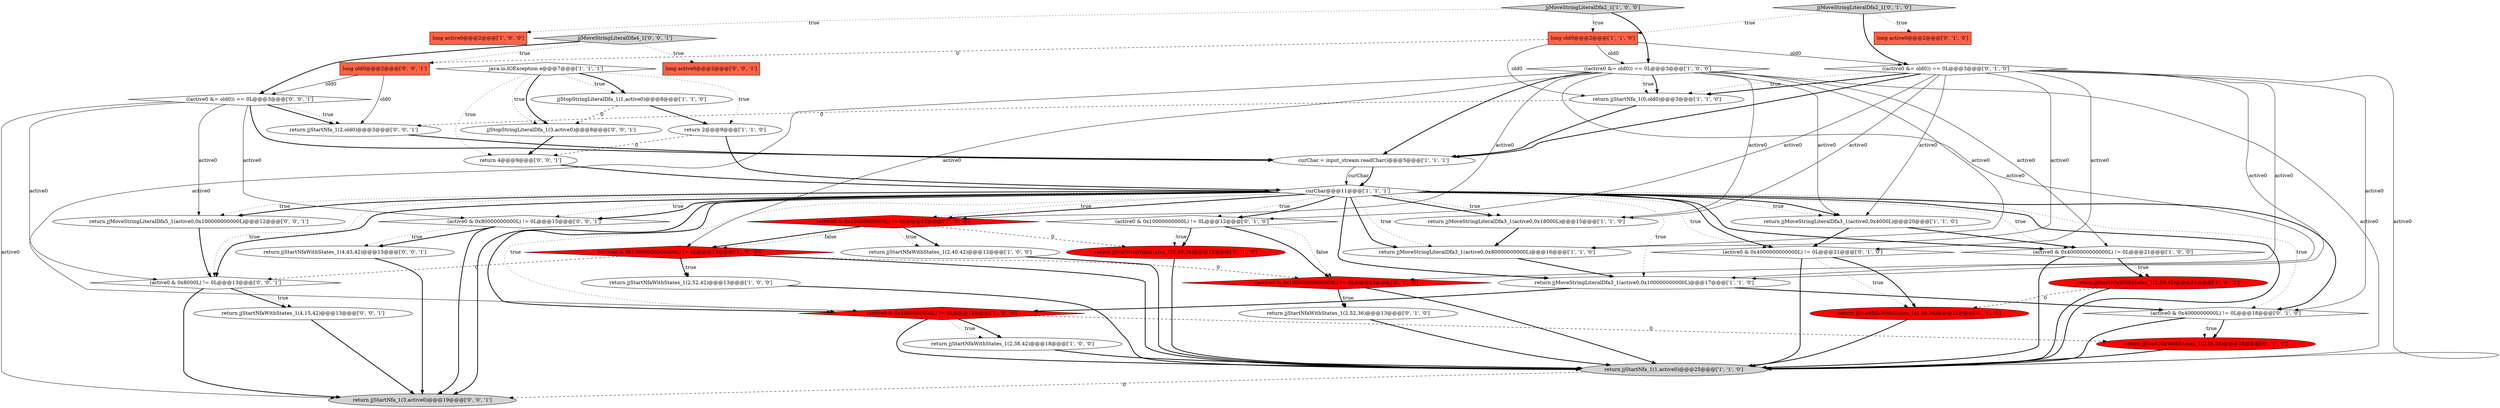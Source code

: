 digraph {
37 [style = filled, label = "return jjStartNfa_1(2,old0)@@@3@@@['0', '0', '1']", fillcolor = white, shape = ellipse image = "AAA0AAABBB3BBB"];
7 [style = filled, label = "long active0@@@2@@@['1', '0', '0']", fillcolor = tomato, shape = box image = "AAA0AAABBB1BBB"];
19 [style = filled, label = "java.io.IOException e@@@7@@@['1', '1', '1']", fillcolor = white, shape = diamond image = "AAA0AAABBB1BBB"];
29 [style = filled, label = "return jjStartNfaWithStates_1(2,38,36)@@@18@@@['0', '1', '0']", fillcolor = red, shape = ellipse image = "AAA1AAABBB2BBB"];
2 [style = filled, label = "return jjStartNfa_1(0,old0)@@@3@@@['1', '1', '0']", fillcolor = white, shape = ellipse image = "AAA0AAABBB1BBB"];
33 [style = filled, label = "return jjStartNfaWithStates_1(2,50,36)@@@21@@@['0', '1', '0']", fillcolor = red, shape = ellipse image = "AAA1AAABBB2BBB"];
44 [style = filled, label = "(active0 & 0x80000000000L) != 0L@@@15@@@['0', '0', '1']", fillcolor = white, shape = diamond image = "AAA0AAABBB3BBB"];
9 [style = filled, label = "jjMoveStringLiteralDfa2_1['1', '0', '0']", fillcolor = lightgray, shape = diamond image = "AAA0AAABBB1BBB"];
21 [style = filled, label = "return jjMoveStringLiteralDfa3_1(active0,0x4000L)@@@20@@@['1', '1', '0']", fillcolor = white, shape = ellipse image = "AAA0AAABBB1BBB"];
46 [style = filled, label = "return jjStartNfaWithStates_1(4,43,42)@@@15@@@['0', '0', '1']", fillcolor = white, shape = ellipse image = "AAA0AAABBB3BBB"];
41 [style = filled, label = "long active0@@@2@@@['0', '0', '1']", fillcolor = tomato, shape = box image = "AAA0AAABBB3BBB"];
26 [style = filled, label = "(active0 & 0x4000000000L) != 0L@@@18@@@['0', '1', '0']", fillcolor = white, shape = diamond image = "AAA0AAABBB2BBB"];
14 [style = filled, label = "curChar = input_stream.readChar()@@@5@@@['1', '1', '1']", fillcolor = white, shape = ellipse image = "AAA0AAABBB1BBB"];
16 [style = filled, label = "return 2@@@9@@@['1', '1', '0']", fillcolor = white, shape = ellipse image = "AAA0AAABBB1BBB"];
40 [style = filled, label = "return jjStartNfa_1(3,active0)@@@19@@@['0', '0', '1']", fillcolor = lightgray, shape = ellipse image = "AAA0AAABBB3BBB"];
22 [style = filled, label = "curChar@@@11@@@['1', '1', '1']", fillcolor = white, shape = diamond image = "AAA0AAABBB1BBB"];
20 [style = filled, label = "long old0@@@2@@@['1', '1', '0']", fillcolor = tomato, shape = box image = "AAA0AAABBB1BBB"];
15 [style = filled, label = "return jjMoveStringLiteralDfa3_1(active0,0x18000L)@@@15@@@['1', '1', '0']", fillcolor = white, shape = ellipse image = "AAA0AAABBB1BBB"];
42 [style = filled, label = "jjStopStringLiteralDfa_1(3,active0)@@@8@@@['0', '0', '1']", fillcolor = white, shape = ellipse image = "AAA0AAABBB3BBB"];
23 [style = filled, label = "((active0 &= old0)) == 0L@@@3@@@['0', '1', '0']", fillcolor = white, shape = diamond image = "AAA0AAABBB2BBB"];
17 [style = filled, label = "jjStopStringLiteralDfa_1(1,active0)@@@8@@@['1', '1', '0']", fillcolor = white, shape = ellipse image = "AAA0AAABBB1BBB"];
1 [style = filled, label = "((active0 &= old0)) == 0L@@@3@@@['1', '0', '0']", fillcolor = white, shape = diamond image = "AAA0AAABBB1BBB"];
11 [style = filled, label = "return jjMoveStringLiteralDfa3_1(active0,0x80000000000L)@@@16@@@['1', '1', '0']", fillcolor = white, shape = ellipse image = "AAA0AAABBB1BBB"];
43 [style = filled, label = "long old0@@@2@@@['0', '0', '1']", fillcolor = tomato, shape = box image = "AAA0AAABBB3BBB"];
13 [style = filled, label = "return jjStartNfaWithStates_1(2,50,42)@@@21@@@['1', '0', '0']", fillcolor = red, shape = ellipse image = "AAA1AAABBB1BBB"];
25 [style = filled, label = "return jjStartNfaWithStates_1(2,52,36)@@@13@@@['0', '1', '0']", fillcolor = white, shape = ellipse image = "AAA0AAABBB2BBB"];
35 [style = filled, label = "((active0 &= old0)) == 0L@@@3@@@['0', '0', '1']", fillcolor = white, shape = diamond image = "AAA0AAABBB3BBB"];
24 [style = filled, label = "(active0 & 0x10000000000L) != 0L@@@12@@@['0', '1', '0']", fillcolor = white, shape = diamond image = "AAA0AAABBB2BBB"];
12 [style = filled, label = "(active0 & 0x10000000000000L) != 0L@@@13@@@['1', '0', '0']", fillcolor = red, shape = diamond image = "AAA1AAABBB1BBB"];
36 [style = filled, label = "return jjStartNfaWithStates_1(4,15,42)@@@13@@@['0', '0', '1']", fillcolor = white, shape = ellipse image = "AAA0AAABBB3BBB"];
4 [style = filled, label = "return jjStartNfaWithStates_1(2,52,42)@@@13@@@['1', '0', '0']", fillcolor = white, shape = ellipse image = "AAA0AAABBB1BBB"];
5 [style = filled, label = "(active0 & 0x4000000000L) != 0L@@@18@@@['1', '0', '0']", fillcolor = red, shape = diamond image = "AAA1AAABBB1BBB"];
8 [style = filled, label = "(active0 & 0x10000000000L) != 0L@@@12@@@['1', '0', '0']", fillcolor = red, shape = diamond image = "AAA1AAABBB1BBB"];
10 [style = filled, label = "(active0 & 0x4000000000000L) != 0L@@@21@@@['1', '0', '0']", fillcolor = white, shape = diamond image = "AAA0AAABBB1BBB"];
38 [style = filled, label = "return 4@@@9@@@['0', '0', '1']", fillcolor = white, shape = ellipse image = "AAA0AAABBB3BBB"];
30 [style = filled, label = "jjMoveStringLiteralDfa2_1['0', '1', '0']", fillcolor = lightgray, shape = diamond image = "AAA0AAABBB2BBB"];
32 [style = filled, label = "(active0 & 0x4000000000000L) != 0L@@@21@@@['0', '1', '0']", fillcolor = white, shape = diamond image = "AAA0AAABBB2BBB"];
0 [style = filled, label = "return jjStartNfaWithStates_1(2,38,42)@@@18@@@['1', '0', '0']", fillcolor = white, shape = ellipse image = "AAA0AAABBB1BBB"];
27 [style = filled, label = "return jjStartNfaWithStates_1(2,40,36)@@@12@@@['0', '1', '0']", fillcolor = red, shape = ellipse image = "AAA1AAABBB2BBB"];
34 [style = filled, label = "jjMoveStringLiteralDfa4_1['0', '0', '1']", fillcolor = lightgray, shape = diamond image = "AAA0AAABBB3BBB"];
45 [style = filled, label = "(active0 & 0x8000L) != 0L@@@13@@@['0', '0', '1']", fillcolor = white, shape = diamond image = "AAA0AAABBB3BBB"];
6 [style = filled, label = "return jjStartNfa_1(1,active0)@@@25@@@['1', '1', '0']", fillcolor = lightgray, shape = ellipse image = "AAA0AAABBB1BBB"];
39 [style = filled, label = "return jjMoveStringLiteralDfa5_1(active0,0x100000000000L)@@@12@@@['0', '0', '1']", fillcolor = white, shape = ellipse image = "AAA0AAABBB3BBB"];
3 [style = filled, label = "return jjStartNfaWithStates_1(2,40,42)@@@12@@@['1', '0', '0']", fillcolor = white, shape = ellipse image = "AAA0AAABBB1BBB"];
31 [style = filled, label = "(active0 & 0x10000000000000L) != 0L@@@13@@@['0', '1', '0']", fillcolor = red, shape = diamond image = "AAA1AAABBB2BBB"];
28 [style = filled, label = "long active0@@@2@@@['0', '1', '0']", fillcolor = tomato, shape = box image = "AAA0AAABBB2BBB"];
18 [style = filled, label = "return jjMoveStringLiteralDfa3_1(active0,0x100000000000L)@@@17@@@['1', '1', '0']", fillcolor = white, shape = ellipse image = "AAA0AAABBB1BBB"];
21->10 [style = bold, label=""];
22->15 [style = bold, label=""];
23->21 [style = solid, label="active0"];
12->31 [style = dashed, label="0"];
20->2 [style = solid, label="old0"];
24->27 [style = dotted, label="true"];
25->6 [style = bold, label=""];
32->6 [style = bold, label=""];
35->40 [style = solid, label="active0"];
22->8 [style = bold, label=""];
44->46 [style = bold, label=""];
34->43 [style = dotted, label="true"];
29->6 [style = bold, label=""];
31->6 [style = bold, label=""];
15->11 [style = bold, label=""];
5->0 [style = bold, label=""];
35->37 [style = bold, label=""];
43->35 [style = solid, label="old0"];
2->14 [style = bold, label=""];
35->37 [style = dotted, label="true"];
22->44 [style = dotted, label="true"];
24->27 [style = bold, label=""];
17->16 [style = bold, label=""];
19->42 [style = bold, label=""];
31->25 [style = dotted, label="true"];
14->22 [style = solid, label="curChar"];
19->17 [style = dotted, label="true"];
19->38 [style = dotted, label="true"];
1->10 [style = solid, label="active0"];
44->46 [style = dotted, label="true"];
14->22 [style = bold, label=""];
22->32 [style = bold, label=""];
39->45 [style = bold, label=""];
22->24 [style = dotted, label="true"];
24->31 [style = dotted, label="false"];
26->6 [style = bold, label=""];
1->6 [style = solid, label="active0"];
23->2 [style = dotted, label="true"];
1->15 [style = solid, label="active0"];
22->5 [style = bold, label=""];
11->18 [style = bold, label=""];
23->14 [style = bold, label=""];
22->18 [style = bold, label=""];
5->6 [style = bold, label=""];
1->5 [style = solid, label="active0"];
2->37 [style = dashed, label="0"];
13->33 [style = dashed, label="0"];
12->4 [style = dotted, label="true"];
34->35 [style = bold, label=""];
46->40 [style = bold, label=""];
9->1 [style = bold, label=""];
22->32 [style = dotted, label="true"];
30->28 [style = dotted, label="true"];
22->11 [style = bold, label=""];
42->38 [style = bold, label=""];
22->6 [style = bold, label=""];
22->44 [style = bold, label=""];
20->23 [style = solid, label="old0"];
22->21 [style = dotted, label="true"];
22->26 [style = bold, label=""];
36->40 [style = bold, label=""];
31->25 [style = bold, label=""];
12->45 [style = dashed, label="0"];
22->18 [style = dotted, label="true"];
22->45 [style = bold, label=""];
20->1 [style = solid, label="old0"];
8->3 [style = bold, label=""];
18->26 [style = bold, label=""];
35->44 [style = solid, label="active0"];
45->36 [style = bold, label=""];
23->15 [style = solid, label="active0"];
3->6 [style = bold, label=""];
23->26 [style = solid, label="active0"];
5->0 [style = dotted, label="true"];
19->17 [style = bold, label=""];
5->29 [style = dashed, label="0"];
6->40 [style = dashed, label="0"];
23->31 [style = solid, label="active0"];
19->42 [style = dotted, label="true"];
17->42 [style = dashed, label="0"];
35->14 [style = bold, label=""];
10->6 [style = bold, label=""];
8->3 [style = dotted, label="true"];
32->33 [style = dotted, label="true"];
32->33 [style = bold, label=""];
1->11 [style = solid, label="active0"];
1->21 [style = solid, label="active0"];
22->5 [style = dotted, label="true"];
1->8 [style = solid, label="active0"];
23->24 [style = solid, label="active0"];
10->13 [style = dotted, label="true"];
22->26 [style = dotted, label="true"];
10->13 [style = bold, label=""];
24->31 [style = bold, label=""];
43->37 [style = solid, label="old0"];
30->20 [style = dotted, label="true"];
1->12 [style = solid, label="active0"];
9->20 [style = dotted, label="true"];
22->10 [style = bold, label=""];
22->39 [style = bold, label=""];
1->2 [style = bold, label=""];
23->2 [style = bold, label=""];
13->6 [style = bold, label=""];
9->7 [style = dotted, label="true"];
22->15 [style = dotted, label="true"];
20->43 [style = dashed, label="0"];
23->18 [style = solid, label="active0"];
8->12 [style = bold, label=""];
1->18 [style = solid, label="active0"];
45->40 [style = bold, label=""];
22->40 [style = bold, label=""];
35->45 [style = solid, label="active0"];
16->38 [style = dashed, label="0"];
22->10 [style = dotted, label="true"];
8->12 [style = dotted, label="false"];
4->6 [style = bold, label=""];
23->6 [style = solid, label="active0"];
0->6 [style = bold, label=""];
22->39 [style = dotted, label="true"];
26->29 [style = bold, label=""];
33->6 [style = bold, label=""];
30->23 [style = bold, label=""];
22->21 [style = bold, label=""];
44->40 [style = bold, label=""];
22->11 [style = dotted, label="true"];
35->39 [style = solid, label="active0"];
23->11 [style = solid, label="active0"];
16->22 [style = bold, label=""];
12->6 [style = bold, label=""];
22->45 [style = dotted, label="true"];
27->6 [style = bold, label=""];
37->14 [style = bold, label=""];
22->8 [style = dotted, label="true"];
23->32 [style = solid, label="active0"];
12->4 [style = bold, label=""];
34->41 [style = dotted, label="true"];
18->5 [style = bold, label=""];
21->32 [style = bold, label=""];
19->16 [style = dotted, label="true"];
45->36 [style = dotted, label="true"];
8->27 [style = dashed, label="0"];
26->29 [style = dotted, label="true"];
1->14 [style = bold, label=""];
22->24 [style = bold, label=""];
1->2 [style = dotted, label="true"];
38->22 [style = bold, label=""];
}
